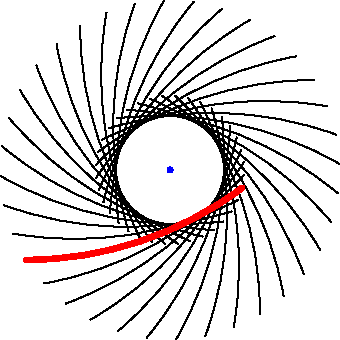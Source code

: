 size(6cm,0);

path p= (1,-1){right} .. (4,0);
pair O=(3,.25);

for(int i=10; i<360; i+=10)
  draw(rotate(i,O)*p);

dot(O,blue);
draw(p,red+1mm);
